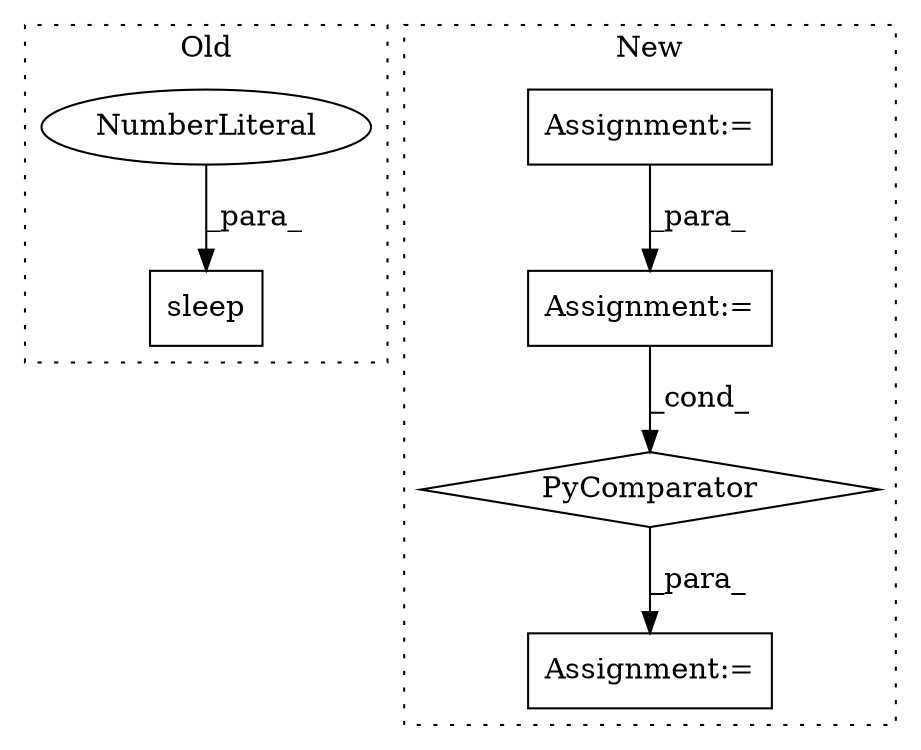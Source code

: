 digraph G {
subgraph cluster0 {
1 [label="sleep" a="32" s="3384,3392" l="6,1" shape="box"];
5 [label="NumberLiteral" a="34" s="3390" l="2" shape="ellipse"];
label = "Old";
style="dotted";
}
subgraph cluster1 {
2 [label="PyComparator" a="113" s="2002" l="38" shape="diamond"];
3 [label="Assignment:=" a="7" s="2068" l="1" shape="box"];
4 [label="Assignment:=" a="7" s="1857" l="19" shape="box"];
6 [label="Assignment:=" a="7" s="2002" l="38" shape="box"];
label = "New";
style="dotted";
}
2 -> 3 [label="_para_"];
4 -> 6 [label="_para_"];
5 -> 1 [label="_para_"];
6 -> 2 [label="_cond_"];
}